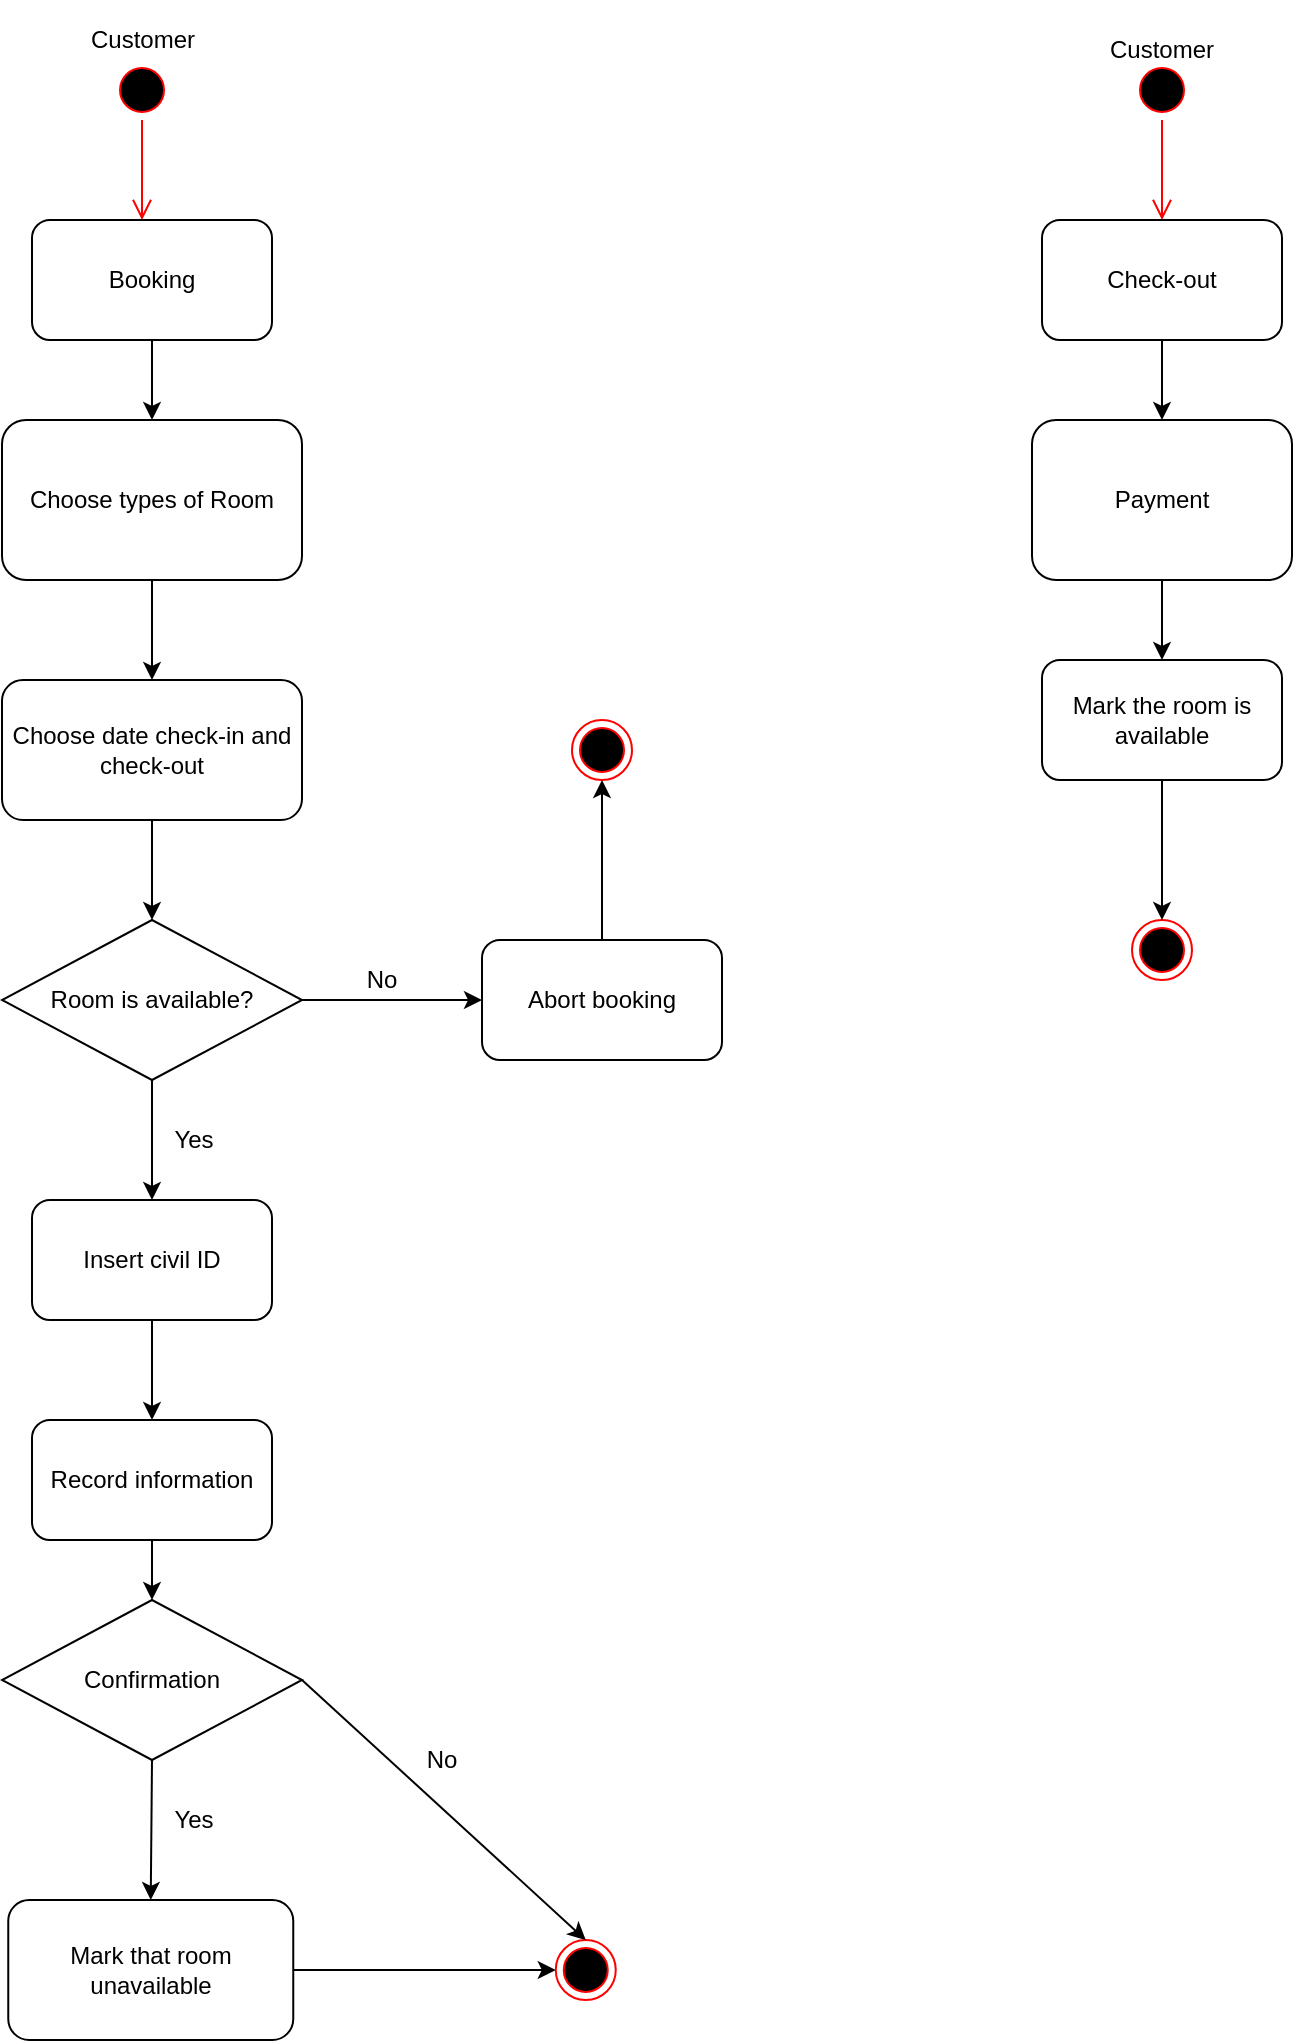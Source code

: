 <mxfile version="14.6.3" type="github">
  <diagram id="FCGyTnGqe7PySW_Rt5MV" name="Page-1">
    <mxGraphModel dx="884" dy="548" grid="1" gridSize="10" guides="1" tooltips="1" connect="1" arrows="1" fold="1" page="1" pageScale="1" pageWidth="850" pageHeight="1100" math="0" shadow="0">
      <root>
        <mxCell id="0" />
        <mxCell id="1" parent="0" />
        <mxCell id="tNCoNvQcWsCKkn3JkDwc-31" value="" style="ellipse;html=1;shape=startState;fillColor=#000000;strokeColor=#ff0000;" vertex="1" parent="1">
          <mxGeometry x="155" y="80" width="30" height="30" as="geometry" />
        </mxCell>
        <mxCell id="tNCoNvQcWsCKkn3JkDwc-32" value="" style="edgeStyle=orthogonalEdgeStyle;html=1;verticalAlign=bottom;endArrow=open;endSize=8;strokeColor=#ff0000;" edge="1" parent="1">
          <mxGeometry relative="1" as="geometry">
            <mxPoint x="170" y="160" as="targetPoint" />
            <mxPoint x="170" y="110" as="sourcePoint" />
          </mxGeometry>
        </mxCell>
        <mxCell id="tNCoNvQcWsCKkn3JkDwc-33" value="Booking" style="rounded=1;whiteSpace=wrap;html=1;" vertex="1" parent="1">
          <mxGeometry x="115" y="160" width="120" height="60" as="geometry" />
        </mxCell>
        <mxCell id="tNCoNvQcWsCKkn3JkDwc-34" value="Customer" style="text;html=1;strokeColor=none;fillColor=none;align=center;verticalAlign=middle;whiteSpace=wrap;rounded=0;" vertex="1" parent="1">
          <mxGeometry x="123.75" y="50" width="92.5" height="40" as="geometry" />
        </mxCell>
        <mxCell id="tNCoNvQcWsCKkn3JkDwc-37" value="Choose types of Room" style="rounded=1;whiteSpace=wrap;html=1;" vertex="1" parent="1">
          <mxGeometry x="100" y="260" width="150" height="80" as="geometry" />
        </mxCell>
        <mxCell id="tNCoNvQcWsCKkn3JkDwc-38" value="" style="endArrow=classic;html=1;exitX=0.5;exitY=1;exitDx=0;exitDy=0;entryX=0.5;entryY=0;entryDx=0;entryDy=0;" edge="1" parent="1" source="tNCoNvQcWsCKkn3JkDwc-33" target="tNCoNvQcWsCKkn3JkDwc-37">
          <mxGeometry width="50" height="50" relative="1" as="geometry">
            <mxPoint x="185" y="310" as="sourcePoint" />
            <mxPoint x="235" y="260" as="targetPoint" />
          </mxGeometry>
        </mxCell>
        <mxCell id="tNCoNvQcWsCKkn3JkDwc-39" value="Abort booking" style="rounded=1;whiteSpace=wrap;html=1;" vertex="1" parent="1">
          <mxGeometry x="340" y="520" width="120" height="60" as="geometry" />
        </mxCell>
        <mxCell id="tNCoNvQcWsCKkn3JkDwc-40" value="Room is available?" style="rhombus;whiteSpace=wrap;html=1;" vertex="1" parent="1">
          <mxGeometry x="100" y="510" width="150" height="80" as="geometry" />
        </mxCell>
        <mxCell id="tNCoNvQcWsCKkn3JkDwc-41" value="" style="endArrow=classic;html=1;entryX=0;entryY=0.5;entryDx=0;entryDy=0;exitX=1;exitY=0.5;exitDx=0;exitDy=0;" edge="1" parent="1" source="tNCoNvQcWsCKkn3JkDwc-40" target="tNCoNvQcWsCKkn3JkDwc-39">
          <mxGeometry width="50" height="50" relative="1" as="geometry">
            <mxPoint x="185" y="310" as="sourcePoint" />
            <mxPoint x="235" y="260" as="targetPoint" />
          </mxGeometry>
        </mxCell>
        <mxCell id="tNCoNvQcWsCKkn3JkDwc-43" value="No" style="text;html=1;strokeColor=none;fillColor=none;align=center;verticalAlign=middle;whiteSpace=wrap;rounded=0;" vertex="1" parent="1">
          <mxGeometry x="270" y="530" width="40" height="20" as="geometry" />
        </mxCell>
        <mxCell id="tNCoNvQcWsCKkn3JkDwc-44" value="" style="ellipse;html=1;shape=endState;fillColor=#000000;strokeColor=#ff0000;" vertex="1" parent="1">
          <mxGeometry x="385" y="410" width="30" height="30" as="geometry" />
        </mxCell>
        <mxCell id="tNCoNvQcWsCKkn3JkDwc-45" value="" style="endArrow=classic;html=1;entryX=0.5;entryY=1;entryDx=0;entryDy=0;exitX=0.5;exitY=0;exitDx=0;exitDy=0;" edge="1" parent="1" source="tNCoNvQcWsCKkn3JkDwc-39" target="tNCoNvQcWsCKkn3JkDwc-44">
          <mxGeometry width="50" height="50" relative="1" as="geometry">
            <mxPoint x="185" y="390" as="sourcePoint" />
            <mxPoint x="235" y="340" as="targetPoint" />
          </mxGeometry>
        </mxCell>
        <mxCell id="tNCoNvQcWsCKkn3JkDwc-47" value="Choose date check-in and check-out" style="rounded=1;whiteSpace=wrap;html=1;" vertex="1" parent="1">
          <mxGeometry x="100" y="390" width="150" height="70" as="geometry" />
        </mxCell>
        <mxCell id="tNCoNvQcWsCKkn3JkDwc-48" value="Yes" style="text;html=1;strokeColor=none;fillColor=none;align=center;verticalAlign=middle;whiteSpace=wrap;rounded=0;" vertex="1" parent="1">
          <mxGeometry x="176.25" y="610" width="40" height="20" as="geometry" />
        </mxCell>
        <mxCell id="tNCoNvQcWsCKkn3JkDwc-49" value="" style="endArrow=classic;html=1;exitX=0.5;exitY=1;exitDx=0;exitDy=0;entryX=0.5;entryY=0;entryDx=0;entryDy=0;" edge="1" parent="1" source="tNCoNvQcWsCKkn3JkDwc-47" target="tNCoNvQcWsCKkn3JkDwc-40">
          <mxGeometry width="50" height="50" relative="1" as="geometry">
            <mxPoint x="200" y="510" as="sourcePoint" />
            <mxPoint x="250" y="460" as="targetPoint" />
          </mxGeometry>
        </mxCell>
        <mxCell id="tNCoNvQcWsCKkn3JkDwc-50" value="" style="endArrow=classic;html=1;exitX=0.5;exitY=1;exitDx=0;exitDy=0;entryX=0.5;entryY=0;entryDx=0;entryDy=0;" edge="1" parent="1" source="tNCoNvQcWsCKkn3JkDwc-40" target="tNCoNvQcWsCKkn3JkDwc-51">
          <mxGeometry width="50" height="50" relative="1" as="geometry">
            <mxPoint x="200" y="650" as="sourcePoint" />
            <mxPoint x="175" y="640" as="targetPoint" />
          </mxGeometry>
        </mxCell>
        <mxCell id="tNCoNvQcWsCKkn3JkDwc-51" value="Insert civil ID" style="rounded=1;whiteSpace=wrap;html=1;" vertex="1" parent="1">
          <mxGeometry x="115" y="650" width="120" height="60" as="geometry" />
        </mxCell>
        <mxCell id="tNCoNvQcWsCKkn3JkDwc-52" value="" style="endArrow=classic;html=1;exitX=0.5;exitY=1;exitDx=0;exitDy=0;" edge="1" parent="1" source="tNCoNvQcWsCKkn3JkDwc-37" target="tNCoNvQcWsCKkn3JkDwc-47">
          <mxGeometry width="50" height="50" relative="1" as="geometry">
            <mxPoint x="200" y="510" as="sourcePoint" />
            <mxPoint x="250" y="460" as="targetPoint" />
          </mxGeometry>
        </mxCell>
        <mxCell id="tNCoNvQcWsCKkn3JkDwc-53" value="Record information" style="rounded=1;whiteSpace=wrap;html=1;" vertex="1" parent="1">
          <mxGeometry x="115" y="760" width="120" height="60" as="geometry" />
        </mxCell>
        <mxCell id="tNCoNvQcWsCKkn3JkDwc-55" value="Mark that room unavailable" style="rounded=1;whiteSpace=wrap;html=1;" vertex="1" parent="1">
          <mxGeometry x="103.13" y="1000" width="142.5" height="70" as="geometry" />
        </mxCell>
        <mxCell id="tNCoNvQcWsCKkn3JkDwc-56" value="" style="endArrow=classic;html=1;exitX=0.5;exitY=1;exitDx=0;exitDy=0;" edge="1" parent="1" source="tNCoNvQcWsCKkn3JkDwc-51" target="tNCoNvQcWsCKkn3JkDwc-53">
          <mxGeometry width="50" height="50" relative="1" as="geometry">
            <mxPoint x="200" y="860" as="sourcePoint" />
            <mxPoint x="250" y="810" as="targetPoint" />
          </mxGeometry>
        </mxCell>
        <mxCell id="tNCoNvQcWsCKkn3JkDwc-58" value="" style="endArrow=classic;html=1;exitX=0.5;exitY=1;exitDx=0;exitDy=0;entryX=0.5;entryY=0;entryDx=0;entryDy=0;" edge="1" parent="1" source="tNCoNvQcWsCKkn3JkDwc-53" target="tNCoNvQcWsCKkn3JkDwc-63">
          <mxGeometry width="50" height="50" relative="1" as="geometry">
            <mxPoint x="200" y="780" as="sourcePoint" />
            <mxPoint x="175" y="860" as="targetPoint" />
          </mxGeometry>
        </mxCell>
        <mxCell id="tNCoNvQcWsCKkn3JkDwc-59" value="" style="ellipse;html=1;shape=endState;fillColor=#000000;strokeColor=#ff0000;" vertex="1" parent="1">
          <mxGeometry x="376.88" y="1020" width="30" height="30" as="geometry" />
        </mxCell>
        <mxCell id="tNCoNvQcWsCKkn3JkDwc-60" value="" style="endArrow=classic;html=1;exitX=1;exitY=0.5;exitDx=0;exitDy=0;entryX=0;entryY=0.5;entryDx=0;entryDy=0;" edge="1" parent="1" source="tNCoNvQcWsCKkn3JkDwc-55" target="tNCoNvQcWsCKkn3JkDwc-59">
          <mxGeometry width="50" height="50" relative="1" as="geometry">
            <mxPoint x="226.88" y="940" as="sourcePoint" />
            <mxPoint x="276.88" y="890" as="targetPoint" />
          </mxGeometry>
        </mxCell>
        <mxCell id="tNCoNvQcWsCKkn3JkDwc-62" value="" style="endArrow=classic;html=1;exitX=0.5;exitY=1;exitDx=0;exitDy=0;entryX=0.5;entryY=0;entryDx=0;entryDy=0;" edge="1" parent="1" source="tNCoNvQcWsCKkn3JkDwc-63" target="tNCoNvQcWsCKkn3JkDwc-55">
          <mxGeometry width="50" height="50" relative="1" as="geometry">
            <mxPoint x="175" y="920" as="sourcePoint" />
            <mxPoint x="270" y="870" as="targetPoint" />
          </mxGeometry>
        </mxCell>
        <mxCell id="tNCoNvQcWsCKkn3JkDwc-63" value="Confirmation" style="rhombus;whiteSpace=wrap;html=1;" vertex="1" parent="1">
          <mxGeometry x="100" y="850" width="150" height="80" as="geometry" />
        </mxCell>
        <mxCell id="tNCoNvQcWsCKkn3JkDwc-65" value="Yes" style="text;html=1;strokeColor=none;fillColor=none;align=center;verticalAlign=middle;whiteSpace=wrap;rounded=0;" vertex="1" parent="1">
          <mxGeometry x="176.25" y="950" width="40" height="20" as="geometry" />
        </mxCell>
        <mxCell id="tNCoNvQcWsCKkn3JkDwc-66" value="No" style="text;html=1;strokeColor=none;fillColor=none;align=center;verticalAlign=middle;whiteSpace=wrap;rounded=0;" vertex="1" parent="1">
          <mxGeometry x="300" y="920" width="40" height="20" as="geometry" />
        </mxCell>
        <mxCell id="tNCoNvQcWsCKkn3JkDwc-67" value="" style="endArrow=classic;html=1;exitX=1;exitY=0.5;exitDx=0;exitDy=0;entryX=0.5;entryY=0;entryDx=0;entryDy=0;" edge="1" parent="1" source="tNCoNvQcWsCKkn3JkDwc-63" target="tNCoNvQcWsCKkn3JkDwc-59">
          <mxGeometry width="50" height="50" relative="1" as="geometry">
            <mxPoint x="260" y="870" as="sourcePoint" />
            <mxPoint x="310" y="820" as="targetPoint" />
          </mxGeometry>
        </mxCell>
        <mxCell id="tNCoNvQcWsCKkn3JkDwc-69" value="" style="ellipse;html=1;shape=startState;fillColor=#000000;strokeColor=#ff0000;" vertex="1" parent="1">
          <mxGeometry x="665" y="80" width="30" height="30" as="geometry" />
        </mxCell>
        <mxCell id="tNCoNvQcWsCKkn3JkDwc-70" value="" style="edgeStyle=orthogonalEdgeStyle;html=1;verticalAlign=bottom;endArrow=open;endSize=8;strokeColor=#ff0000;" edge="1" source="tNCoNvQcWsCKkn3JkDwc-69" parent="1">
          <mxGeometry relative="1" as="geometry">
            <mxPoint x="680" y="160" as="targetPoint" />
          </mxGeometry>
        </mxCell>
        <mxCell id="tNCoNvQcWsCKkn3JkDwc-71" value="Check-out" style="rounded=1;whiteSpace=wrap;html=1;" vertex="1" parent="1">
          <mxGeometry x="620" y="160" width="120" height="60" as="geometry" />
        </mxCell>
        <mxCell id="tNCoNvQcWsCKkn3JkDwc-72" value="Payment" style="rounded=1;whiteSpace=wrap;html=1;" vertex="1" parent="1">
          <mxGeometry x="615" y="260" width="130" height="80" as="geometry" />
        </mxCell>
        <mxCell id="tNCoNvQcWsCKkn3JkDwc-73" value="Customer" style="text;html=1;strokeColor=none;fillColor=none;align=center;verticalAlign=middle;whiteSpace=wrap;rounded=0;" vertex="1" parent="1">
          <mxGeometry x="635" y="60" width="90" height="30" as="geometry" />
        </mxCell>
        <mxCell id="tNCoNvQcWsCKkn3JkDwc-74" value="" style="endArrow=classic;html=1;exitX=0.5;exitY=1;exitDx=0;exitDy=0;entryX=0.5;entryY=0;entryDx=0;entryDy=0;" edge="1" parent="1" source="tNCoNvQcWsCKkn3JkDwc-71" target="tNCoNvQcWsCKkn3JkDwc-72">
          <mxGeometry width="50" height="50" relative="1" as="geometry">
            <mxPoint x="470" y="240" as="sourcePoint" />
            <mxPoint x="520" y="190" as="targetPoint" />
          </mxGeometry>
        </mxCell>
        <mxCell id="tNCoNvQcWsCKkn3JkDwc-75" value="Mark the room is available" style="rounded=1;whiteSpace=wrap;html=1;" vertex="1" parent="1">
          <mxGeometry x="620" y="380" width="120" height="60" as="geometry" />
        </mxCell>
        <mxCell id="tNCoNvQcWsCKkn3JkDwc-76" value="" style="endArrow=classic;html=1;exitX=0.5;exitY=1;exitDx=0;exitDy=0;entryX=0.5;entryY=0;entryDx=0;entryDy=0;" edge="1" parent="1" source="tNCoNvQcWsCKkn3JkDwc-72" target="tNCoNvQcWsCKkn3JkDwc-75">
          <mxGeometry width="50" height="50" relative="1" as="geometry">
            <mxPoint x="470" y="410" as="sourcePoint" />
            <mxPoint x="520" y="360" as="targetPoint" />
          </mxGeometry>
        </mxCell>
        <mxCell id="tNCoNvQcWsCKkn3JkDwc-77" value="" style="ellipse;html=1;shape=endState;fillColor=#000000;strokeColor=#ff0000;" vertex="1" parent="1">
          <mxGeometry x="665" y="510" width="30" height="30" as="geometry" />
        </mxCell>
        <mxCell id="tNCoNvQcWsCKkn3JkDwc-78" value="" style="endArrow=classic;html=1;entryX=0.5;entryY=0;entryDx=0;entryDy=0;exitX=0.5;exitY=1;exitDx=0;exitDy=0;" edge="1" parent="1" source="tNCoNvQcWsCKkn3JkDwc-75" target="tNCoNvQcWsCKkn3JkDwc-77">
          <mxGeometry width="50" height="50" relative="1" as="geometry">
            <mxPoint x="470" y="330" as="sourcePoint" />
            <mxPoint x="520" y="280" as="targetPoint" />
          </mxGeometry>
        </mxCell>
      </root>
    </mxGraphModel>
  </diagram>
</mxfile>
